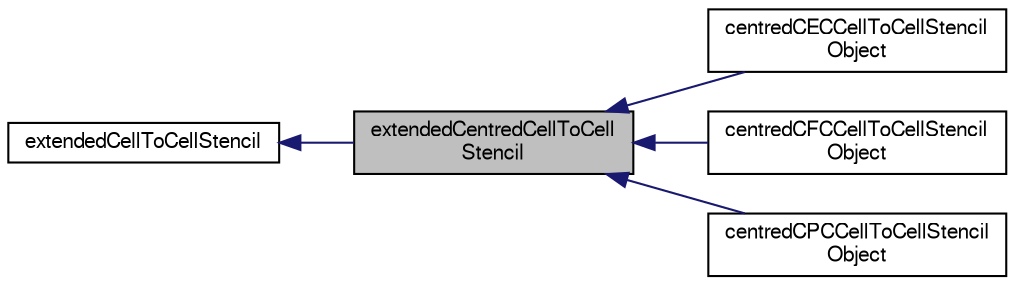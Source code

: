 digraph "extendedCentredCellToCellStencil"
{
  bgcolor="transparent";
  edge [fontname="FreeSans",fontsize="10",labelfontname="FreeSans",labelfontsize="10"];
  node [fontname="FreeSans",fontsize="10",shape=record];
  rankdir="LR";
  Node0 [label="extendedCentredCellToCell\lStencil",height=0.2,width=0.4,color="black", fillcolor="grey75", style="filled", fontcolor="black"];
  Node1 -> Node0 [dir="back",color="midnightblue",fontsize="10",style="solid",fontname="FreeSans"];
  Node1 [label="extendedCellToCellStencil",height=0.2,width=0.4,color="black",URL="$a22630.html",tooltip="Baseclass for cell-to-cell stencils. "];
  Node0 -> Node2 [dir="back",color="midnightblue",fontsize="10",style="solid",fontname="FreeSans"];
  Node2 [label="centredCECCellToCellStencil\lObject",height=0.2,width=0.4,color="black",URL="$a22658.html"];
  Node0 -> Node3 [dir="back",color="midnightblue",fontsize="10",style="solid",fontname="FreeSans"];
  Node3 [label="centredCFCCellToCellStencil\lObject",height=0.2,width=0.4,color="black",URL="$a22662.html"];
  Node0 -> Node4 [dir="back",color="midnightblue",fontsize="10",style="solid",fontname="FreeSans"];
  Node4 [label="centredCPCCellToCellStencil\lObject",height=0.2,width=0.4,color="black",URL="$a22666.html"];
}
